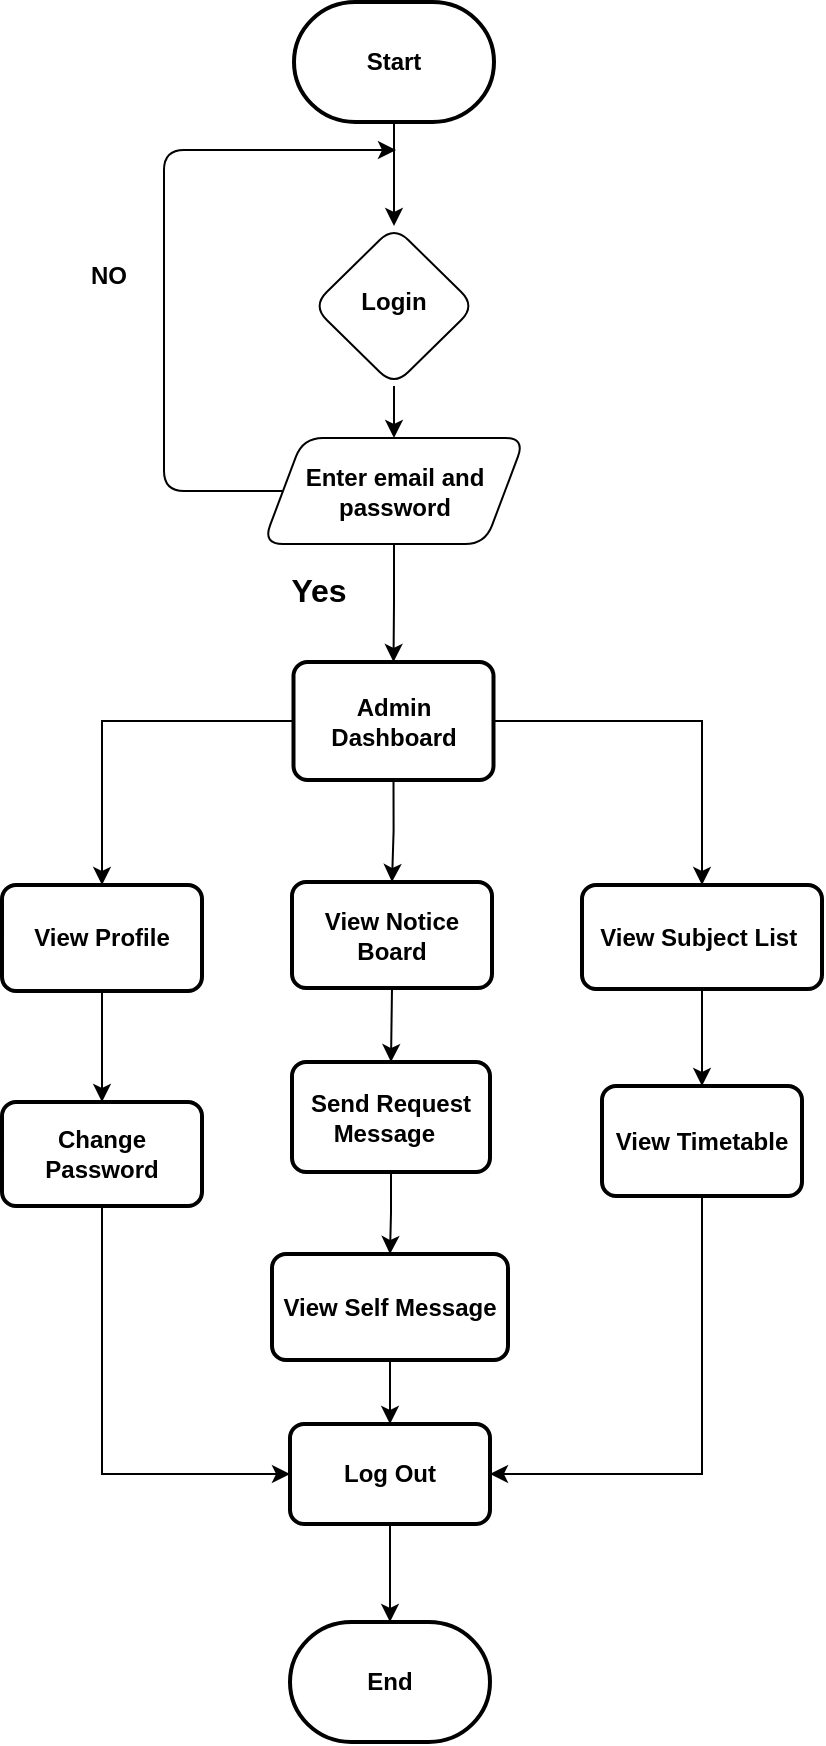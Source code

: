 <mxfile version="24.7.12">
  <diagram name="Page-1" id="WHfzUa438ZN-YVELUtRL">
    <mxGraphModel dx="1120" dy="540" grid="1" gridSize="10" guides="1" tooltips="1" connect="1" arrows="1" fold="1" page="1" pageScale="1" pageWidth="850" pageHeight="1100" math="0" shadow="0">
      <root>
        <mxCell id="0" />
        <mxCell id="1" parent="0" />
        <mxCell id="JnjUpBy-X3LQFr-5QJLQ-43" style="edgeStyle=orthogonalEdgeStyle;rounded=0;orthogonalLoop=1;jettySize=auto;html=1;exitX=0.5;exitY=1;exitDx=0;exitDy=0;exitPerimeter=0;entryX=0.5;entryY=0;entryDx=0;entryDy=0;" edge="1" parent="1" source="JnjUpBy-X3LQFr-5QJLQ-1" target="JnjUpBy-X3LQFr-5QJLQ-4">
          <mxGeometry relative="1" as="geometry" />
        </mxCell>
        <mxCell id="JnjUpBy-X3LQFr-5QJLQ-1" value="&lt;b&gt;Start&lt;/b&gt;" style="strokeWidth=2;html=1;shape=mxgraph.flowchart.terminator;whiteSpace=wrap;labelBackgroundColor=none;rounded=1;" vertex="1" parent="1">
          <mxGeometry x="423" y="110" width="100" height="60" as="geometry" />
        </mxCell>
        <mxCell id="JnjUpBy-X3LQFr-5QJLQ-2" style="edgeStyle=elbowEdgeStyle;rounded=1;orthogonalLoop=1;jettySize=auto;html=1;exitX=0;exitY=0.5;exitDx=0;exitDy=0;labelBackgroundColor=none;fontColor=default;" edge="1" parent="1" source="JnjUpBy-X3LQFr-5QJLQ-7">
          <mxGeometry relative="1" as="geometry">
            <mxPoint x="474" y="184" as="targetPoint" />
            <Array as="points">
              <mxPoint x="358" y="255" />
            </Array>
            <mxPoint x="418" y="311" as="sourcePoint" />
          </mxGeometry>
        </mxCell>
        <mxCell id="JnjUpBy-X3LQFr-5QJLQ-44" style="edgeStyle=orthogonalEdgeStyle;rounded=0;orthogonalLoop=1;jettySize=auto;html=1;exitX=0.5;exitY=1;exitDx=0;exitDy=0;entryX=0.5;entryY=0;entryDx=0;entryDy=0;" edge="1" parent="1" source="JnjUpBy-X3LQFr-5QJLQ-4" target="JnjUpBy-X3LQFr-5QJLQ-7">
          <mxGeometry relative="1" as="geometry" />
        </mxCell>
        <mxCell id="JnjUpBy-X3LQFr-5QJLQ-4" value="&lt;b&gt;Login&lt;/b&gt;" style="rhombus;whiteSpace=wrap;html=1;shadow=0;fontFamily=Helvetica;fontSize=12;align=center;strokeWidth=1;spacing=6;spacingTop=-4;labelBackgroundColor=none;rounded=1;" vertex="1" parent="1">
          <mxGeometry x="432.25" y="222" width="81.5" height="80" as="geometry" />
        </mxCell>
        <mxCell id="JnjUpBy-X3LQFr-5QJLQ-5" value="&lt;b&gt;NO&lt;/b&gt;" style="text;html=1;align=center;verticalAlign=middle;resizable=0;points=[];autosize=1;strokeColor=none;fillColor=none;labelBackgroundColor=none;rounded=1;" vertex="1" parent="1">
          <mxGeometry x="310" y="232" width="40" height="30" as="geometry" />
        </mxCell>
        <mxCell id="JnjUpBy-X3LQFr-5QJLQ-6" value="&lt;b&gt;Yes&lt;/b&gt;" style="text;html=1;align=center;verticalAlign=middle;resizable=0;points=[];autosize=1;strokeColor=none;fillColor=none;fontSize=16;labelBackgroundColor=none;rounded=1;" vertex="1" parent="1">
          <mxGeometry x="409.5" y="389" width="50" height="30" as="geometry" />
        </mxCell>
        <mxCell id="JnjUpBy-X3LQFr-5QJLQ-29" style="edgeStyle=orthogonalEdgeStyle;rounded=0;orthogonalLoop=1;jettySize=auto;html=1;exitX=0.5;exitY=1;exitDx=0;exitDy=0;entryX=0.5;entryY=0;entryDx=0;entryDy=0;" edge="1" parent="1" source="JnjUpBy-X3LQFr-5QJLQ-7" target="JnjUpBy-X3LQFr-5QJLQ-28">
          <mxGeometry relative="1" as="geometry" />
        </mxCell>
        <mxCell id="JnjUpBy-X3LQFr-5QJLQ-7" value="&lt;b&gt;Enter email and password&lt;/b&gt;" style="shape=parallelogram;perimeter=parallelogramPerimeter;whiteSpace=wrap;html=1;fixedSize=1;labelBackgroundColor=none;rounded=1;" vertex="1" parent="1">
          <mxGeometry x="407.5" y="328" width="131" height="53" as="geometry" />
        </mxCell>
        <mxCell id="JnjUpBy-X3LQFr-5QJLQ-31" style="edgeStyle=orthogonalEdgeStyle;rounded=0;orthogonalLoop=1;jettySize=auto;html=1;exitX=0.5;exitY=1;exitDx=0;exitDy=0;entryX=0.5;entryY=0;entryDx=0;entryDy=0;" edge="1" parent="1" source="JnjUpBy-X3LQFr-5QJLQ-18" target="JnjUpBy-X3LQFr-5QJLQ-24">
          <mxGeometry relative="1" as="geometry" />
        </mxCell>
        <mxCell id="JnjUpBy-X3LQFr-5QJLQ-18" value="&lt;b&gt;View &lt;/b&gt;&lt;b style=&quot;background-color: initial;&quot;&gt;Notice Board&lt;/b&gt;" style="rounded=1;whiteSpace=wrap;html=1;absoluteArcSize=1;arcSize=14;strokeWidth=2;labelBackgroundColor=none;" vertex="1" parent="1">
          <mxGeometry x="422" y="550" width="100" height="53" as="geometry" />
        </mxCell>
        <mxCell id="JnjUpBy-X3LQFr-5QJLQ-35" style="edgeStyle=orthogonalEdgeStyle;rounded=0;orthogonalLoop=1;jettySize=auto;html=1;exitX=0.5;exitY=1;exitDx=0;exitDy=0;entryX=0.5;entryY=0;entryDx=0;entryDy=0;" edge="1" parent="1" source="JnjUpBy-X3LQFr-5QJLQ-21" target="JnjUpBy-X3LQFr-5QJLQ-26">
          <mxGeometry relative="1" as="geometry" />
        </mxCell>
        <mxCell id="JnjUpBy-X3LQFr-5QJLQ-21" value="&lt;b&gt;View Subject List&amp;nbsp;&lt;/b&gt;" style="rounded=1;whiteSpace=wrap;html=1;absoluteArcSize=1;arcSize=14;strokeWidth=2;labelBackgroundColor=none;" vertex="1" parent="1">
          <mxGeometry x="567" y="551.5" width="120" height="52" as="geometry" />
        </mxCell>
        <mxCell id="JnjUpBy-X3LQFr-5QJLQ-38" style="edgeStyle=orthogonalEdgeStyle;rounded=0;orthogonalLoop=1;jettySize=auto;html=1;exitX=0.5;exitY=1;exitDx=0;exitDy=0;entryX=0.5;entryY=0;entryDx=0;entryDy=0;" edge="1" parent="1" source="JnjUpBy-X3LQFr-5QJLQ-22" target="JnjUpBy-X3LQFr-5QJLQ-37">
          <mxGeometry relative="1" as="geometry" />
        </mxCell>
        <mxCell id="JnjUpBy-X3LQFr-5QJLQ-22" value="&lt;b&gt;View Self Message&lt;/b&gt;" style="rounded=1;whiteSpace=wrap;html=1;absoluteArcSize=1;arcSize=14;strokeWidth=2;labelBackgroundColor=none;" vertex="1" parent="1">
          <mxGeometry x="412" y="736" width="118" height="53" as="geometry" />
        </mxCell>
        <mxCell id="JnjUpBy-X3LQFr-5QJLQ-36" style="edgeStyle=orthogonalEdgeStyle;rounded=0;orthogonalLoop=1;jettySize=auto;html=1;exitX=0.5;exitY=1;exitDx=0;exitDy=0;entryX=0.5;entryY=0;entryDx=0;entryDy=0;" edge="1" parent="1" source="JnjUpBy-X3LQFr-5QJLQ-23" target="JnjUpBy-X3LQFr-5QJLQ-25">
          <mxGeometry relative="1" as="geometry" />
        </mxCell>
        <mxCell id="JnjUpBy-X3LQFr-5QJLQ-23" value="&lt;b&gt;View Profile&lt;/b&gt;" style="rounded=1;whiteSpace=wrap;html=1;absoluteArcSize=1;arcSize=14;strokeWidth=2;labelBackgroundColor=none;" vertex="1" parent="1">
          <mxGeometry x="277" y="551.5" width="100" height="53" as="geometry" />
        </mxCell>
        <mxCell id="JnjUpBy-X3LQFr-5QJLQ-32" style="edgeStyle=orthogonalEdgeStyle;rounded=0;orthogonalLoop=1;jettySize=auto;html=1;exitX=0.5;exitY=1;exitDx=0;exitDy=0;" edge="1" parent="1" source="JnjUpBy-X3LQFr-5QJLQ-24" target="JnjUpBy-X3LQFr-5QJLQ-22">
          <mxGeometry relative="1" as="geometry" />
        </mxCell>
        <mxCell id="JnjUpBy-X3LQFr-5QJLQ-24" value="&lt;b&gt;Send Request Message&amp;nbsp;&amp;nbsp;&lt;/b&gt;" style="rounded=1;whiteSpace=wrap;html=1;absoluteArcSize=1;arcSize=14;strokeWidth=2;labelBackgroundColor=none;" vertex="1" parent="1">
          <mxGeometry x="422" y="640" width="99" height="55" as="geometry" />
        </mxCell>
        <mxCell id="JnjUpBy-X3LQFr-5QJLQ-39" style="edgeStyle=orthogonalEdgeStyle;rounded=0;orthogonalLoop=1;jettySize=auto;html=1;exitX=0.5;exitY=1;exitDx=0;exitDy=0;entryX=0;entryY=0.5;entryDx=0;entryDy=0;" edge="1" parent="1" source="JnjUpBy-X3LQFr-5QJLQ-25" target="JnjUpBy-X3LQFr-5QJLQ-37">
          <mxGeometry relative="1" as="geometry" />
        </mxCell>
        <mxCell id="JnjUpBy-X3LQFr-5QJLQ-25" value="&lt;b&gt;Change Password&lt;/b&gt;" style="rounded=1;whiteSpace=wrap;html=1;absoluteArcSize=1;arcSize=14;strokeWidth=2;labelBackgroundColor=none;" vertex="1" parent="1">
          <mxGeometry x="277" y="660" width="100" height="52" as="geometry" />
        </mxCell>
        <mxCell id="JnjUpBy-X3LQFr-5QJLQ-40" style="edgeStyle=orthogonalEdgeStyle;rounded=0;orthogonalLoop=1;jettySize=auto;html=1;exitX=0.5;exitY=1;exitDx=0;exitDy=0;entryX=1;entryY=0.5;entryDx=0;entryDy=0;" edge="1" parent="1" source="JnjUpBy-X3LQFr-5QJLQ-26" target="JnjUpBy-X3LQFr-5QJLQ-37">
          <mxGeometry relative="1" as="geometry" />
        </mxCell>
        <mxCell id="JnjUpBy-X3LQFr-5QJLQ-26" value="&lt;b&gt;View Timetable&lt;/b&gt;" style="rounded=1;whiteSpace=wrap;html=1;absoluteArcSize=1;arcSize=14;strokeWidth=2;" vertex="1" parent="1">
          <mxGeometry x="577" y="652" width="100" height="55" as="geometry" />
        </mxCell>
        <mxCell id="JnjUpBy-X3LQFr-5QJLQ-30" style="edgeStyle=orthogonalEdgeStyle;rounded=0;orthogonalLoop=1;jettySize=auto;html=1;exitX=0.5;exitY=1;exitDx=0;exitDy=0;entryX=0.5;entryY=0;entryDx=0;entryDy=0;" edge="1" parent="1" source="JnjUpBy-X3LQFr-5QJLQ-28" target="JnjUpBy-X3LQFr-5QJLQ-18">
          <mxGeometry relative="1" as="geometry" />
        </mxCell>
        <mxCell id="JnjUpBy-X3LQFr-5QJLQ-33" style="edgeStyle=orthogonalEdgeStyle;rounded=0;orthogonalLoop=1;jettySize=auto;html=1;exitX=1;exitY=0.5;exitDx=0;exitDy=0;entryX=0.5;entryY=0;entryDx=0;entryDy=0;" edge="1" parent="1" source="JnjUpBy-X3LQFr-5QJLQ-28" target="JnjUpBy-X3LQFr-5QJLQ-21">
          <mxGeometry relative="1" as="geometry" />
        </mxCell>
        <mxCell id="JnjUpBy-X3LQFr-5QJLQ-34" style="edgeStyle=orthogonalEdgeStyle;rounded=0;orthogonalLoop=1;jettySize=auto;html=1;exitX=0;exitY=0.5;exitDx=0;exitDy=0;entryX=0.5;entryY=0;entryDx=0;entryDy=0;" edge="1" parent="1" source="JnjUpBy-X3LQFr-5QJLQ-28" target="JnjUpBy-X3LQFr-5QJLQ-23">
          <mxGeometry relative="1" as="geometry" />
        </mxCell>
        <mxCell id="JnjUpBy-X3LQFr-5QJLQ-28" value="&lt;b&gt;Admin Dashboard&lt;/b&gt;" style="rounded=1;whiteSpace=wrap;html=1;absoluteArcSize=1;arcSize=14;strokeWidth=2;" vertex="1" parent="1">
          <mxGeometry x="422.75" y="440" width="100" height="59" as="geometry" />
        </mxCell>
        <mxCell id="JnjUpBy-X3LQFr-5QJLQ-37" value="&lt;b&gt;Log Out&lt;/b&gt;" style="rounded=1;whiteSpace=wrap;html=1;absoluteArcSize=1;arcSize=14;strokeWidth=2;" vertex="1" parent="1">
          <mxGeometry x="421" y="821" width="100" height="50" as="geometry" />
        </mxCell>
        <mxCell id="JnjUpBy-X3LQFr-5QJLQ-41" value="&lt;b&gt;End&lt;/b&gt;" style="strokeWidth=2;html=1;shape=mxgraph.flowchart.terminator;whiteSpace=wrap;labelBackgroundColor=none;rounded=1;" vertex="1" parent="1">
          <mxGeometry x="421" y="920" width="100" height="60" as="geometry" />
        </mxCell>
        <mxCell id="JnjUpBy-X3LQFr-5QJLQ-42" style="edgeStyle=orthogonalEdgeStyle;rounded=0;orthogonalLoop=1;jettySize=auto;html=1;exitX=0.5;exitY=1;exitDx=0;exitDy=0;entryX=0.5;entryY=0;entryDx=0;entryDy=0;entryPerimeter=0;" edge="1" parent="1" source="JnjUpBy-X3LQFr-5QJLQ-37" target="JnjUpBy-X3LQFr-5QJLQ-41">
          <mxGeometry relative="1" as="geometry" />
        </mxCell>
      </root>
    </mxGraphModel>
  </diagram>
</mxfile>

